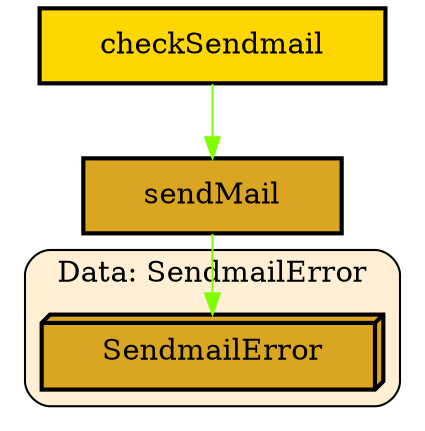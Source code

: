 digraph "Diagram of: Thentos.Smtp" {
    node [margin="0.4,0.1"
         ,style=filled];
    subgraph cluster_Data_SendmailError {
        graph [label="Data: SendmailError"
              ,style="filled,rounded"
              ,fillcolor=papayawhip];
        1 [label=SendmailError
          ,shape=box3d
          ,fillcolor=goldenrod
          ,style="filled,bold"];
    }
    2 [label=checkSendmail
      ,shape=box
      ,fillcolor=gold
      ,style="filled,bold"];
    3 [label=sendMail
      ,shape=box
      ,fillcolor=goldenrod
      ,style="filled,bold"];
    2 -> 3 [penwidth=1
           ,color=chartreuse];
    3 -> 1 [penwidth=1
           ,color=chartreuse];
}
